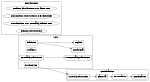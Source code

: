 digraph Dependencies {
	size="1.0,1.0";
	ratio=compress;
	rankdir=LR;
	
	
	subgraph cluster1 {
		label="Sets";
		node [shape=box,texmode=verbatim];

		//definition->ProductSets;
		definition ->explicit;
		definition ->conditional;
		//definition -> notation;
		explicit [texlbl="Enumeration: $A=\{x_1,x_2,\ldots,x_n\} $"];
		conditional [texlbl="\mbox{Conditional definition: $B=\{i \in N | \exists j \in N, s.t. j=2i\}$}"];
		notation [texlbl="Notation: $x \in A, A \cup B, A \cap B, A^c$"];
		ProductSets[texlbl="product sets and power sets: $A \times B, \{0,1\}^{10}$"];
		CountablyInfiniteSets -> UncountablyInfiniteSets;
	}

	subgraph cluster0 {
		label="Combinaorics"
		node [shape=box,texmode=verbatim];

		prodSetSize[label="Size of product sets"];
		ProductSets -> prodSetSize;
		Factorial;
		Permutation;
		Combination;
		prodSetSize -> Factorial ->Permutation -> Combination;
	}
	
	subgraph clusterDistributions {
		label="Distributions";
		unifFinite [label="Uniform distributions over finite sets"];
		NonUnifFinite [label="Non-Uniform distributions over finite sets"];
		CountablyInfinite [label="Distributions over countably infinite sets"];
		UncountablyInfinite [label="Density distributions"];
	}
	subgraph clusterRandomVariables {
		label="Random Variables";
	}
}

		
		